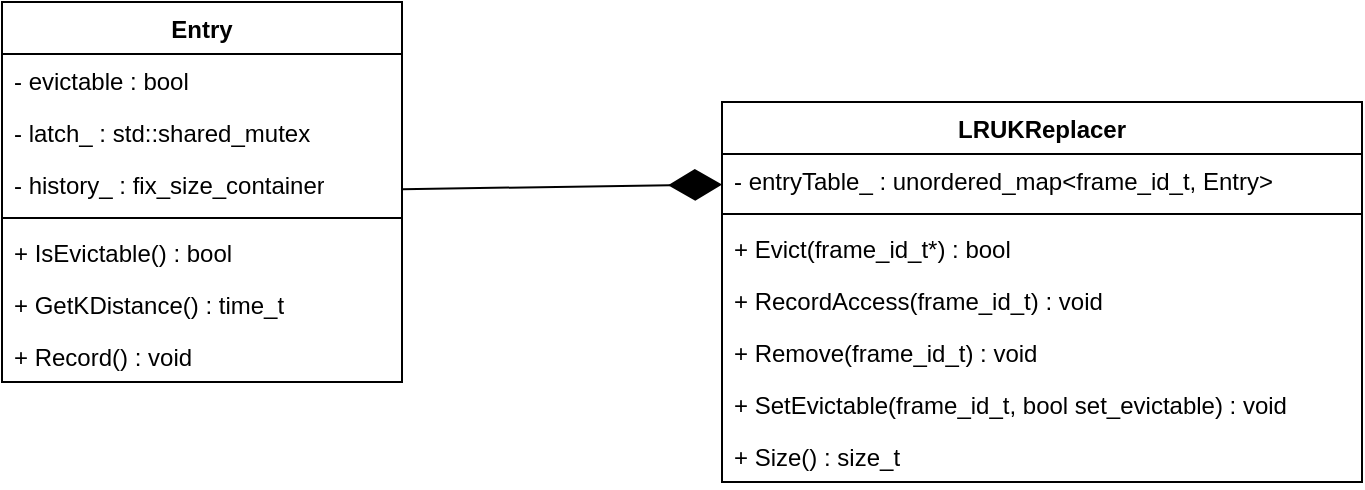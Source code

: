 <mxfile version="21.1.2" type="device">
  <diagram id="C5RBs43oDa-KdzZeNtuy" name="Page-1">
    <mxGraphModel dx="678" dy="484" grid="1" gridSize="10" guides="1" tooltips="1" connect="1" arrows="1" fold="1" page="1" pageScale="1" pageWidth="827" pageHeight="1169" math="0" shadow="0">
      <root>
        <mxCell id="WIyWlLk6GJQsqaUBKTNV-0" />
        <mxCell id="WIyWlLk6GJQsqaUBKTNV-1" parent="WIyWlLk6GJQsqaUBKTNV-0" />
        <mxCell id="827RHQFUCle7B5qXOfRl-0" value="LRUKReplacer&lt;br&gt;" style="swimlane;fontStyle=1;align=center;verticalAlign=top;childLayout=stackLayout;horizontal=1;startSize=26;horizontalStack=0;resizeParent=1;resizeParentMax=0;resizeLast=0;collapsible=1;marginBottom=0;whiteSpace=wrap;html=1;" parent="WIyWlLk6GJQsqaUBKTNV-1" vertex="1">
          <mxGeometry x="360" y="160" width="320" height="190" as="geometry" />
        </mxCell>
        <mxCell id="827RHQFUCle7B5qXOfRl-4" value="- entryTable_ : unordered_map&amp;lt;frame_id_t, Entry&amp;gt;&amp;nbsp;" style="text;strokeColor=none;fillColor=none;align=left;verticalAlign=top;spacingLeft=4;spacingRight=4;overflow=hidden;rotatable=0;points=[[0,0.5],[1,0.5]];portConstraint=eastwest;whiteSpace=wrap;html=1;" parent="827RHQFUCle7B5qXOfRl-0" vertex="1">
          <mxGeometry y="26" width="320" height="26" as="geometry" />
        </mxCell>
        <mxCell id="827RHQFUCle7B5qXOfRl-2" value="" style="line;strokeWidth=1;fillColor=none;align=left;verticalAlign=middle;spacingTop=-1;spacingLeft=3;spacingRight=3;rotatable=0;labelPosition=right;points=[];portConstraint=eastwest;strokeColor=inherit;" parent="827RHQFUCle7B5qXOfRl-0" vertex="1">
          <mxGeometry y="52" width="320" height="8" as="geometry" />
        </mxCell>
        <mxCell id="827RHQFUCle7B5qXOfRl-3" value="+&amp;nbsp;Evict(frame_id_t*) : bool" style="text;strokeColor=none;fillColor=none;align=left;verticalAlign=top;spacingLeft=4;spacingRight=4;overflow=hidden;rotatable=0;points=[[0,0.5],[1,0.5]];portConstraint=eastwest;whiteSpace=wrap;html=1;" parent="827RHQFUCle7B5qXOfRl-0" vertex="1">
          <mxGeometry y="60" width="320" height="26" as="geometry" />
        </mxCell>
        <mxCell id="827RHQFUCle7B5qXOfRl-20" value="+&amp;nbsp;RecordAccess(frame_id_t) : void" style="text;strokeColor=none;fillColor=none;align=left;verticalAlign=top;spacingLeft=4;spacingRight=4;overflow=hidden;rotatable=0;points=[[0,0.5],[1,0.5]];portConstraint=eastwest;whiteSpace=wrap;html=1;" parent="827RHQFUCle7B5qXOfRl-0" vertex="1">
          <mxGeometry y="86" width="320" height="26" as="geometry" />
        </mxCell>
        <mxCell id="827RHQFUCle7B5qXOfRl-21" value="+&amp;nbsp;Remove(frame_id_t) : void" style="text;strokeColor=none;fillColor=none;align=left;verticalAlign=top;spacingLeft=4;spacingRight=4;overflow=hidden;rotatable=0;points=[[0,0.5],[1,0.5]];portConstraint=eastwest;whiteSpace=wrap;html=1;" parent="827RHQFUCle7B5qXOfRl-0" vertex="1">
          <mxGeometry y="112" width="320" height="26" as="geometry" />
        </mxCell>
        <mxCell id="827RHQFUCle7B5qXOfRl-22" value="+&amp;nbsp;SetEvictable(frame_id_t, bool set_evictable) : void" style="text;strokeColor=none;fillColor=none;align=left;verticalAlign=top;spacingLeft=4;spacingRight=4;overflow=hidden;rotatable=0;points=[[0,0.5],[1,0.5]];portConstraint=eastwest;whiteSpace=wrap;html=1;" parent="827RHQFUCle7B5qXOfRl-0" vertex="1">
          <mxGeometry y="138" width="320" height="26" as="geometry" />
        </mxCell>
        <mxCell id="827RHQFUCle7B5qXOfRl-23" value="+ Size() : size_t" style="text;strokeColor=none;fillColor=none;align=left;verticalAlign=top;spacingLeft=4;spacingRight=4;overflow=hidden;rotatable=0;points=[[0,0.5],[1,0.5]];portConstraint=eastwest;whiteSpace=wrap;html=1;" parent="827RHQFUCle7B5qXOfRl-0" vertex="1">
          <mxGeometry y="164" width="320" height="26" as="geometry" />
        </mxCell>
        <mxCell id="827RHQFUCle7B5qXOfRl-9" value="Entry" style="swimlane;fontStyle=1;align=center;verticalAlign=top;childLayout=stackLayout;horizontal=1;startSize=26;horizontalStack=0;resizeParent=1;resizeParentMax=0;resizeLast=0;collapsible=1;marginBottom=0;whiteSpace=wrap;html=1;" parent="WIyWlLk6GJQsqaUBKTNV-1" vertex="1">
          <mxGeometry y="110" width="200" height="190" as="geometry" />
        </mxCell>
        <mxCell id="827RHQFUCle7B5qXOfRl-14" value="- evictable : bool" style="text;strokeColor=none;fillColor=none;align=left;verticalAlign=top;spacingLeft=4;spacingRight=4;overflow=hidden;rotatable=0;points=[[0,0.5],[1,0.5]];portConstraint=eastwest;whiteSpace=wrap;html=1;" parent="827RHQFUCle7B5qXOfRl-9" vertex="1">
          <mxGeometry y="26" width="200" height="26" as="geometry" />
        </mxCell>
        <mxCell id="wn7ohzcuGqlnTRrAQU-x-0" value="- latch_ : std::shared_mutex" style="text;strokeColor=none;fillColor=none;align=left;verticalAlign=top;spacingLeft=4;spacingRight=4;overflow=hidden;rotatable=0;points=[[0,0.5],[1,0.5]];portConstraint=eastwest;whiteSpace=wrap;html=1;" vertex="1" parent="827RHQFUCle7B5qXOfRl-9">
          <mxGeometry y="52" width="200" height="26" as="geometry" />
        </mxCell>
        <mxCell id="827RHQFUCle7B5qXOfRl-15" value="- history_ : fix_size_container" style="text;strokeColor=none;fillColor=none;align=left;verticalAlign=top;spacingLeft=4;spacingRight=4;overflow=hidden;rotatable=0;points=[[0,0.5],[1,0.5]];portConstraint=eastwest;whiteSpace=wrap;html=1;" parent="827RHQFUCle7B5qXOfRl-9" vertex="1">
          <mxGeometry y="78" width="200" height="26" as="geometry" />
        </mxCell>
        <mxCell id="827RHQFUCle7B5qXOfRl-11" value="" style="line;strokeWidth=1;fillColor=none;align=left;verticalAlign=middle;spacingTop=-1;spacingLeft=3;spacingRight=3;rotatable=0;labelPosition=right;points=[];portConstraint=eastwest;strokeColor=inherit;" parent="827RHQFUCle7B5qXOfRl-9" vertex="1">
          <mxGeometry y="104" width="200" height="8" as="geometry" />
        </mxCell>
        <mxCell id="827RHQFUCle7B5qXOfRl-16" value="+ IsEvictable() : bool" style="text;strokeColor=none;fillColor=none;align=left;verticalAlign=top;spacingLeft=4;spacingRight=4;overflow=hidden;rotatable=0;points=[[0,0.5],[1,0.5]];portConstraint=eastwest;whiteSpace=wrap;html=1;" parent="827RHQFUCle7B5qXOfRl-9" vertex="1">
          <mxGeometry y="112" width="200" height="26" as="geometry" />
        </mxCell>
        <mxCell id="827RHQFUCle7B5qXOfRl-17" value="+ GetKDistance() : time_t" style="text;strokeColor=none;fillColor=none;align=left;verticalAlign=top;spacingLeft=4;spacingRight=4;overflow=hidden;rotatable=0;points=[[0,0.5],[1,0.5]];portConstraint=eastwest;whiteSpace=wrap;html=1;" parent="827RHQFUCle7B5qXOfRl-9" vertex="1">
          <mxGeometry y="138" width="200" height="26" as="geometry" />
        </mxCell>
        <mxCell id="827RHQFUCle7B5qXOfRl-19" value="+ Record() : void" style="text;strokeColor=none;fillColor=none;align=left;verticalAlign=top;spacingLeft=4;spacingRight=4;overflow=hidden;rotatable=0;points=[[0,0.5],[1,0.5]];portConstraint=eastwest;whiteSpace=wrap;html=1;" parent="827RHQFUCle7B5qXOfRl-9" vertex="1">
          <mxGeometry y="164" width="200" height="26" as="geometry" />
        </mxCell>
        <mxCell id="827RHQFUCle7B5qXOfRl-13" value="" style="endArrow=diamondThin;endFill=1;endSize=24;html=1;rounded=0;" parent="WIyWlLk6GJQsqaUBKTNV-1" source="827RHQFUCle7B5qXOfRl-9" target="827RHQFUCle7B5qXOfRl-4" edge="1">
          <mxGeometry width="160" relative="1" as="geometry">
            <mxPoint x="240" y="190" as="sourcePoint" />
            <mxPoint x="400" y="190" as="targetPoint" />
          </mxGeometry>
        </mxCell>
      </root>
    </mxGraphModel>
  </diagram>
</mxfile>
